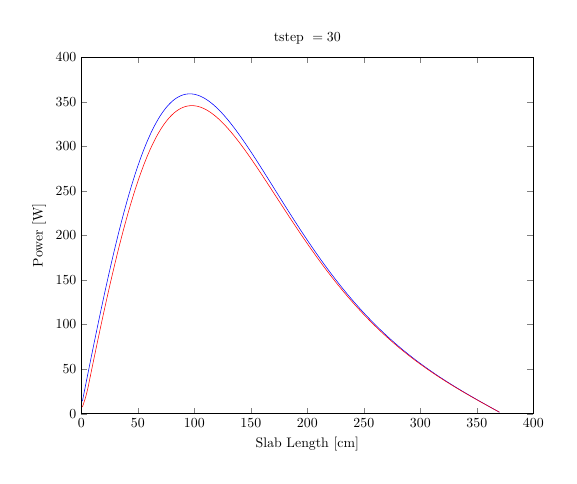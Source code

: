 \begin{tikzpicture}[scale=0.5]

\begin{axis}[%
scale only axis,
width=4.521in,
height=3.566in,
xmin=0, xmax=400,
ymin=0, ymax=400,
xlabel={Slab Length [cm]},
ylabel={Power [W]},
title={$\text{tstep }= 30$},
axis on top]
\addplot [
color=blue,
solid
]
coordinates{
 (1,13.991)(2,20.359)(3,26.72)(4,33.07)(5,39.408)(6,45.73)(7,52.035)(8,58.321)(9,64.584)(10,70.823)(11,77.035)(12,83.218)(13,89.369)(14,95.487)(15,101.569)(16,107.613)(17,113.617)(18,119.578)(19,125.496)(20,131.366)(21,137.189)(22,142.96)(23,148.68)(24,154.345)(25,159.955)(26,165.506)(27,170.998)(28,176.428)(29,181.795)(30,187.098)(31,192.335)(32,197.504)(33,202.604)(34,207.633)(35,212.591)(36,217.475)(37,222.285)(38,227.019)(39,231.677)(40,236.256)(41,240.757)(42,245.178)(43,249.519)(44,253.778)(45,257.954)(46,262.048)(47,266.057)(48,269.982)(49,273.822)(50,277.577)(51,281.245)(52,284.827)(53,288.323)(54,291.731)(55,295.052)(56,298.285)(57,301.43)(58,304.488)(59,307.457)(60,310.339)(61,313.133)(62,315.839)(63,318.457)(64,320.988)(65,323.431)(66,325.788)(67,328.057)(68,330.241)(69,332.338)(70,334.35)(71,336.276)(72,338.118)(73,339.876)(74,341.55)(75,343.141)(76,344.65)(77,346.078)(78,347.424)(79,348.69)(80,349.877)(81,350.985)(82,352.015)(83,352.967)(84,353.844)(85,354.645)(86,355.372)(87,356.025)(88,356.606)(89,357.114)(90,357.553)(91,357.921)(92,358.22)(93,358.452)(94,358.617)(95,358.716)(96,358.751)(97,358.722)(98,358.63)(99,358.477)(100,358.264)(101,357.991)(102,357.659)(103,357.271)(104,356.826)(105,356.327)(106,355.774)(107,355.167)(108,354.509)(109,353.801)(110,353.043)(111,352.236)(112,351.382)(113,350.482)(114,349.537)(115,348.547)(116,347.515)(117,346.441)(118,345.325)(119,344.17)(120,342.976)(121,341.744)(122,340.476)(123,339.172)(124,337.833)(125,336.461)(126,335.056)(127,333.619)(128,332.152)(129,330.654)(130,329.128)(131,327.575)(132,325.994)(133,324.387)(134,322.756)(135,321.1)(136,319.421)(137,317.719)(138,315.997)(139,314.253)(140,312.49)(141,310.707)(142,308.907)(143,307.089)(144,305.254)(145,303.404)(146,301.538)(147,299.659)(148,297.765)(149,295.859)(150,293.941)(151,292.012)(152,290.071)(153,288.121)(154,286.161)(155,284.192)(156,282.216)(157,280.232)(158,278.24)(159,276.243)(160,274.24)(161,272.232)(162,270.219)(163,268.202)(164,266.181)(165,264.158)(166,262.132)(167,260.104)(168,258.075)(169,256.044)(170,254.013)(171,251.982)(172,249.951)(173,247.92)(174,245.891)(175,243.864)(176,241.838)(177,239.815)(178,237.794)(179,235.776)(180,233.762)(181,231.752)(182,229.745)(183,227.743)(184,225.746)(185,223.753)(186,221.766)(187,219.785)(188,217.809)(189,215.839)(190,213.876)(191,211.919)(192,209.969)(193,208.027)(194,206.091)(195,204.163)(196,202.242)(197,200.33)(198,198.425)(199,196.529)(200,194.641)(201,192.762)(202,190.892)(203,189.03)(204,187.178)(205,185.334)(206,183.5)(207,181.676)(208,179.861)(209,178.055)(210,176.26)(211,174.474)(212,172.698)(213,170.933)(214,169.177)(215,167.432)(216,165.697)(217,163.972)(218,162.258)(219,160.554)(220,158.861)(221,157.178)(222,155.506)(223,153.845)(224,152.194)(225,150.554)(226,148.925)(227,147.307)(228,145.699)(229,144.102)(230,142.516)(231,140.941)(232,139.377)(233,137.823)(234,136.281)(235,134.749)(236,133.228)(237,131.718)(238,130.218)(239,128.73)(240,127.252)(241,125.785)(242,124.328)(243,122.883)(244,121.447)(245,120.023)(246,118.609)(247,117.206)(248,115.813)(249,114.43)(250,113.058)(251,111.697)(252,110.345)(253,109.004)(254,107.673)(255,106.352)(256,105.042)(257,103.741)(258,102.451)(259,101.17)(260,99.899)(261,98.638)(262,97.387)(263,96.145)(264,94.913)(265,93.69)(266,92.477)(267,91.274)(268,90.079)(269,88.894)(270,87.718)(271,86.551)(272,85.393)(273,84.245)(274,83.105)(275,81.973)(276,80.851)(277,79.737)(278,78.631)(279,77.534)(280,76.446)(281,75.366)(282,74.294)(283,73.23)(284,72.174)(285,71.126)(286,70.086)(287,69.054)(288,68.029)(289,67.012)(290,66.003)(291,65.001)(292,64.006)(293,63.019)(294,62.039)(295,61.066)(296,60.1)(297,59.141)(298,58.188)(299,57.243)(300,56.304)(301,55.371)(302,54.445)(303,53.526)(304,52.612)(305,51.705)(306,50.804)(307,49.909)(308,49.02)(309,48.137)(310,47.259)(311,46.388)(312,45.521)(313,44.66)(314,43.805)(315,42.955)(316,42.109)(317,41.269)(318,40.434)(319,39.604)(320,38.779)(321,37.959)(322,37.143)(323,36.331)(324,35.524)(325,34.722)(326,33.923)(327,33.129)(328,32.339)(329,31.553)(330,30.771)(331,29.993)(332,29.218)(333,28.447)(334,27.68)(335,26.916)(336,26.155)(337,25.398)(338,24.644)(339,23.892)(340,23.144)(341,22.399)(342,21.657)(343,20.917)(344,20.18)(345,19.445)(346,18.713)(347,17.984)(348,17.256)(349,16.531)(350,15.808)(351,15.087)(352,14.367)(353,13.65)(354,12.934)(355,12.22)(356,11.508)(357,10.797)(358,10.087)(359,9.379)(360,8.671)(361,7.965)(362,7.26)(363,6.556)(364,5.853)(365,5.15)(366,4.448)(367,3.747)(368,3.046)(369,2.346)(370,1.645) 
};

\addplot [
color=red,
solid
]
coordinates{
 (1,7.476)(2,11.078)(3,14.973)(4,19.262)(5,24.058)(6,29.489)(7,35.697)(8,41.889)(9,48.062)(10,54.214)(11,60.342)(12,66.445)(13,72.521)(14,78.566)(15,84.579)(16,90.557)(17,96.499)(18,102.402)(19,108.263)(20,114.082)(21,119.857)(22,125.584)(23,131.262)(24,136.889)(25,142.464)(26,147.985)(27,153.449)(28,158.855)(29,164.202)(30,169.487)(31,174.71)(32,179.868)(33,184.96)(34,189.985)(35,194.942)(36,199.828)(37,204.644)(38,209.386)(39,214.055)(40,218.65)(41,223.168)(42,227.61)(43,231.974)(44,236.259)(45,240.465)(46,244.59)(47,248.634)(48,252.597)(49,256.477)(50,260.275)(51,263.989)(52,267.619)(53,271.164)(54,274.625)(55,278.001)(56,281.292)(57,284.498)(58,287.617)(59,290.652)(60,293.6)(61,296.462)(62,299.239)(63,301.93)(64,304.535)(65,307.055)(66,309.49)(67,311.84)(68,314.105)(69,316.286)(70,318.383)(71,320.397)(72,322.327)(73,324.175)(74,325.94)(75,327.624)(76,329.227)(77,330.75)(78,332.193)(79,333.556)(80,334.842)(81,336.05)(82,337.181)(83,338.236)(84,339.215)(85,340.12)(86,340.952)(87,341.71)(88,342.397)(89,343.013)(90,343.558)(91,344.035)(92,344.443)(93,344.784)(94,345.059)(95,345.269)(96,345.414)(97,345.496)(98,345.516)(99,345.475)(100,345.373)(101,345.213)(102,344.994)(103,344.718)(104,344.386)(105,344)(106,343.559)(107,343.066)(108,342.521)(109,341.925)(110,341.28)(111,340.586)(112,339.845)(113,339.057)(114,338.224)(115,337.347)(116,336.426)(117,335.464)(118,334.46)(119,333.416)(120,332.332)(121,331.211)(122,330.053)(123,328.858)(124,327.628)(125,326.365)(126,325.068)(127,323.739)(128,322.379)(129,320.989)(130,319.569)(131,318.121)(132,316.645)(133,315.143)(134,313.616)(135,312.063)(136,310.487)(137,308.888)(138,307.267)(139,305.624)(140,303.961)(141,302.278)(142,300.577)(143,298.857)(144,297.12)(145,295.366)(146,293.597)(147,291.813)(148,290.015)(149,288.203)(150,286.378)(151,284.541)(152,282.692)(153,280.833)(154,278.963)(155,277.084)(156,275.196)(157,273.3)(158,271.396)(159,269.485)(160,267.568)(161,265.644)(162,263.715)(163,261.782)(164,259.844)(165,257.902)(166,255.957)(167,254.01)(168,252.06)(169,250.108)(170,248.155)(171,246.2)(172,244.246)(173,242.291)(174,240.337)(175,238.383)(176,236.431)(177,234.48)(178,232.531)(179,230.584)(180,228.64)(181,226.699)(182,224.761)(183,222.827)(184,220.897)(185,218.971)(186,217.05)(187,215.133)(188,213.222)(189,211.316)(190,209.415)(191,207.52)(192,205.632)(193,203.75)(194,201.874)(195,200.005)(196,198.143)(197,196.289)(198,194.441)(199,192.601)(200,190.77)(201,188.945)(202,187.129)(203,185.322)(204,183.522)(205,181.732)(206,179.949)(207,178.176)(208,176.412)(209,174.656)(210,172.91)(211,171.173)(212,169.445)(213,167.727)(214,166.018)(215,164.319)(216,162.63)(217,160.951)(218,159.281)(219,157.621)(220,155.971)(221,154.331)(222,152.702)(223,151.082)(224,149.473)(225,147.873)(226,146.284)(227,144.706)(228,143.137)(229,141.579)(230,140.031)(231,138.493)(232,136.966)(233,135.449)(234,133.943)(235,132.447)(236,130.961)(237,129.485)(238,128.02)(239,126.565)(240,125.121)(241,123.687)(242,122.263)(243,120.849)(244,119.445)(245,118.052)(246,116.669)(247,115.296)(248,113.933)(249,112.58)(250,111.237)(251,109.904)(252,108.581)(253,107.267)(254,105.964)(255,104.67)(256,103.387)(257,102.112)(258,100.848)(259,99.593)(260,98.347)(261,97.111)(262,95.885)(263,94.668)(264,93.46)(265,92.261)(266,91.071)(267,89.89)(268,88.719)(269,87.556)(270,86.402)(271,85.257)(272,84.121)(273,82.993)(274,81.874)(275,80.764)(276,79.662)(277,78.568)(278,77.482)(279,76.405)(280,75.336)(281,74.275)(282,73.221)(283,72.176)(284,71.139)(285,70.109)(286,69.087)(287,68.072)(288,67.065)(289,66.065)(290,65.073)(291,64.088)(292,63.109)(293,62.139)(294,61.175)(295,60.217)(296,59.267)(297,58.323)(298,57.386)(299,56.456)(300,55.532)(301,54.614)(302,53.703)(303,52.797)(304,51.898)(305,51.005)(306,50.118)(307,49.237)(308,48.361)(309,47.491)(310,46.627)(311,45.768)(312,44.915)(313,44.067)(314,43.224)(315,42.386)(316,41.553)(317,40.726)(318,39.903)(319,39.085)(320,38.271)(321,37.462)(322,36.658)(323,35.858)(324,35.063)(325,34.271)(326,33.484)(327,32.701)(328,31.922)(329,31.147)(330,30.375)(331,29.608)(332,28.844)(333,28.083)(334,27.326)(335,26.572)(336,25.822)(337,25.075)(338,24.33)(339,23.589)(340,22.851)(341,22.116)(342,21.383)(343,20.653)(344,19.925)(345,19.2)(346,18.478)(347,17.758)(348,17.04)(349,16.323)(350,15.61)(351,14.898)(352,14.188)(353,13.479)(354,12.773)(355,12.068)(356,11.364)(357,10.662)(358,9.961)(359,9.262)(360,8.563)(361,7.866)(362,7.17)(363,6.475)(364,5.78)(365,5.086)(366,4.393)(367,3.7)(368,3.008)(369,2.316)(370,1.625) 
};

\end{axis}
\end{tikzpicture}
